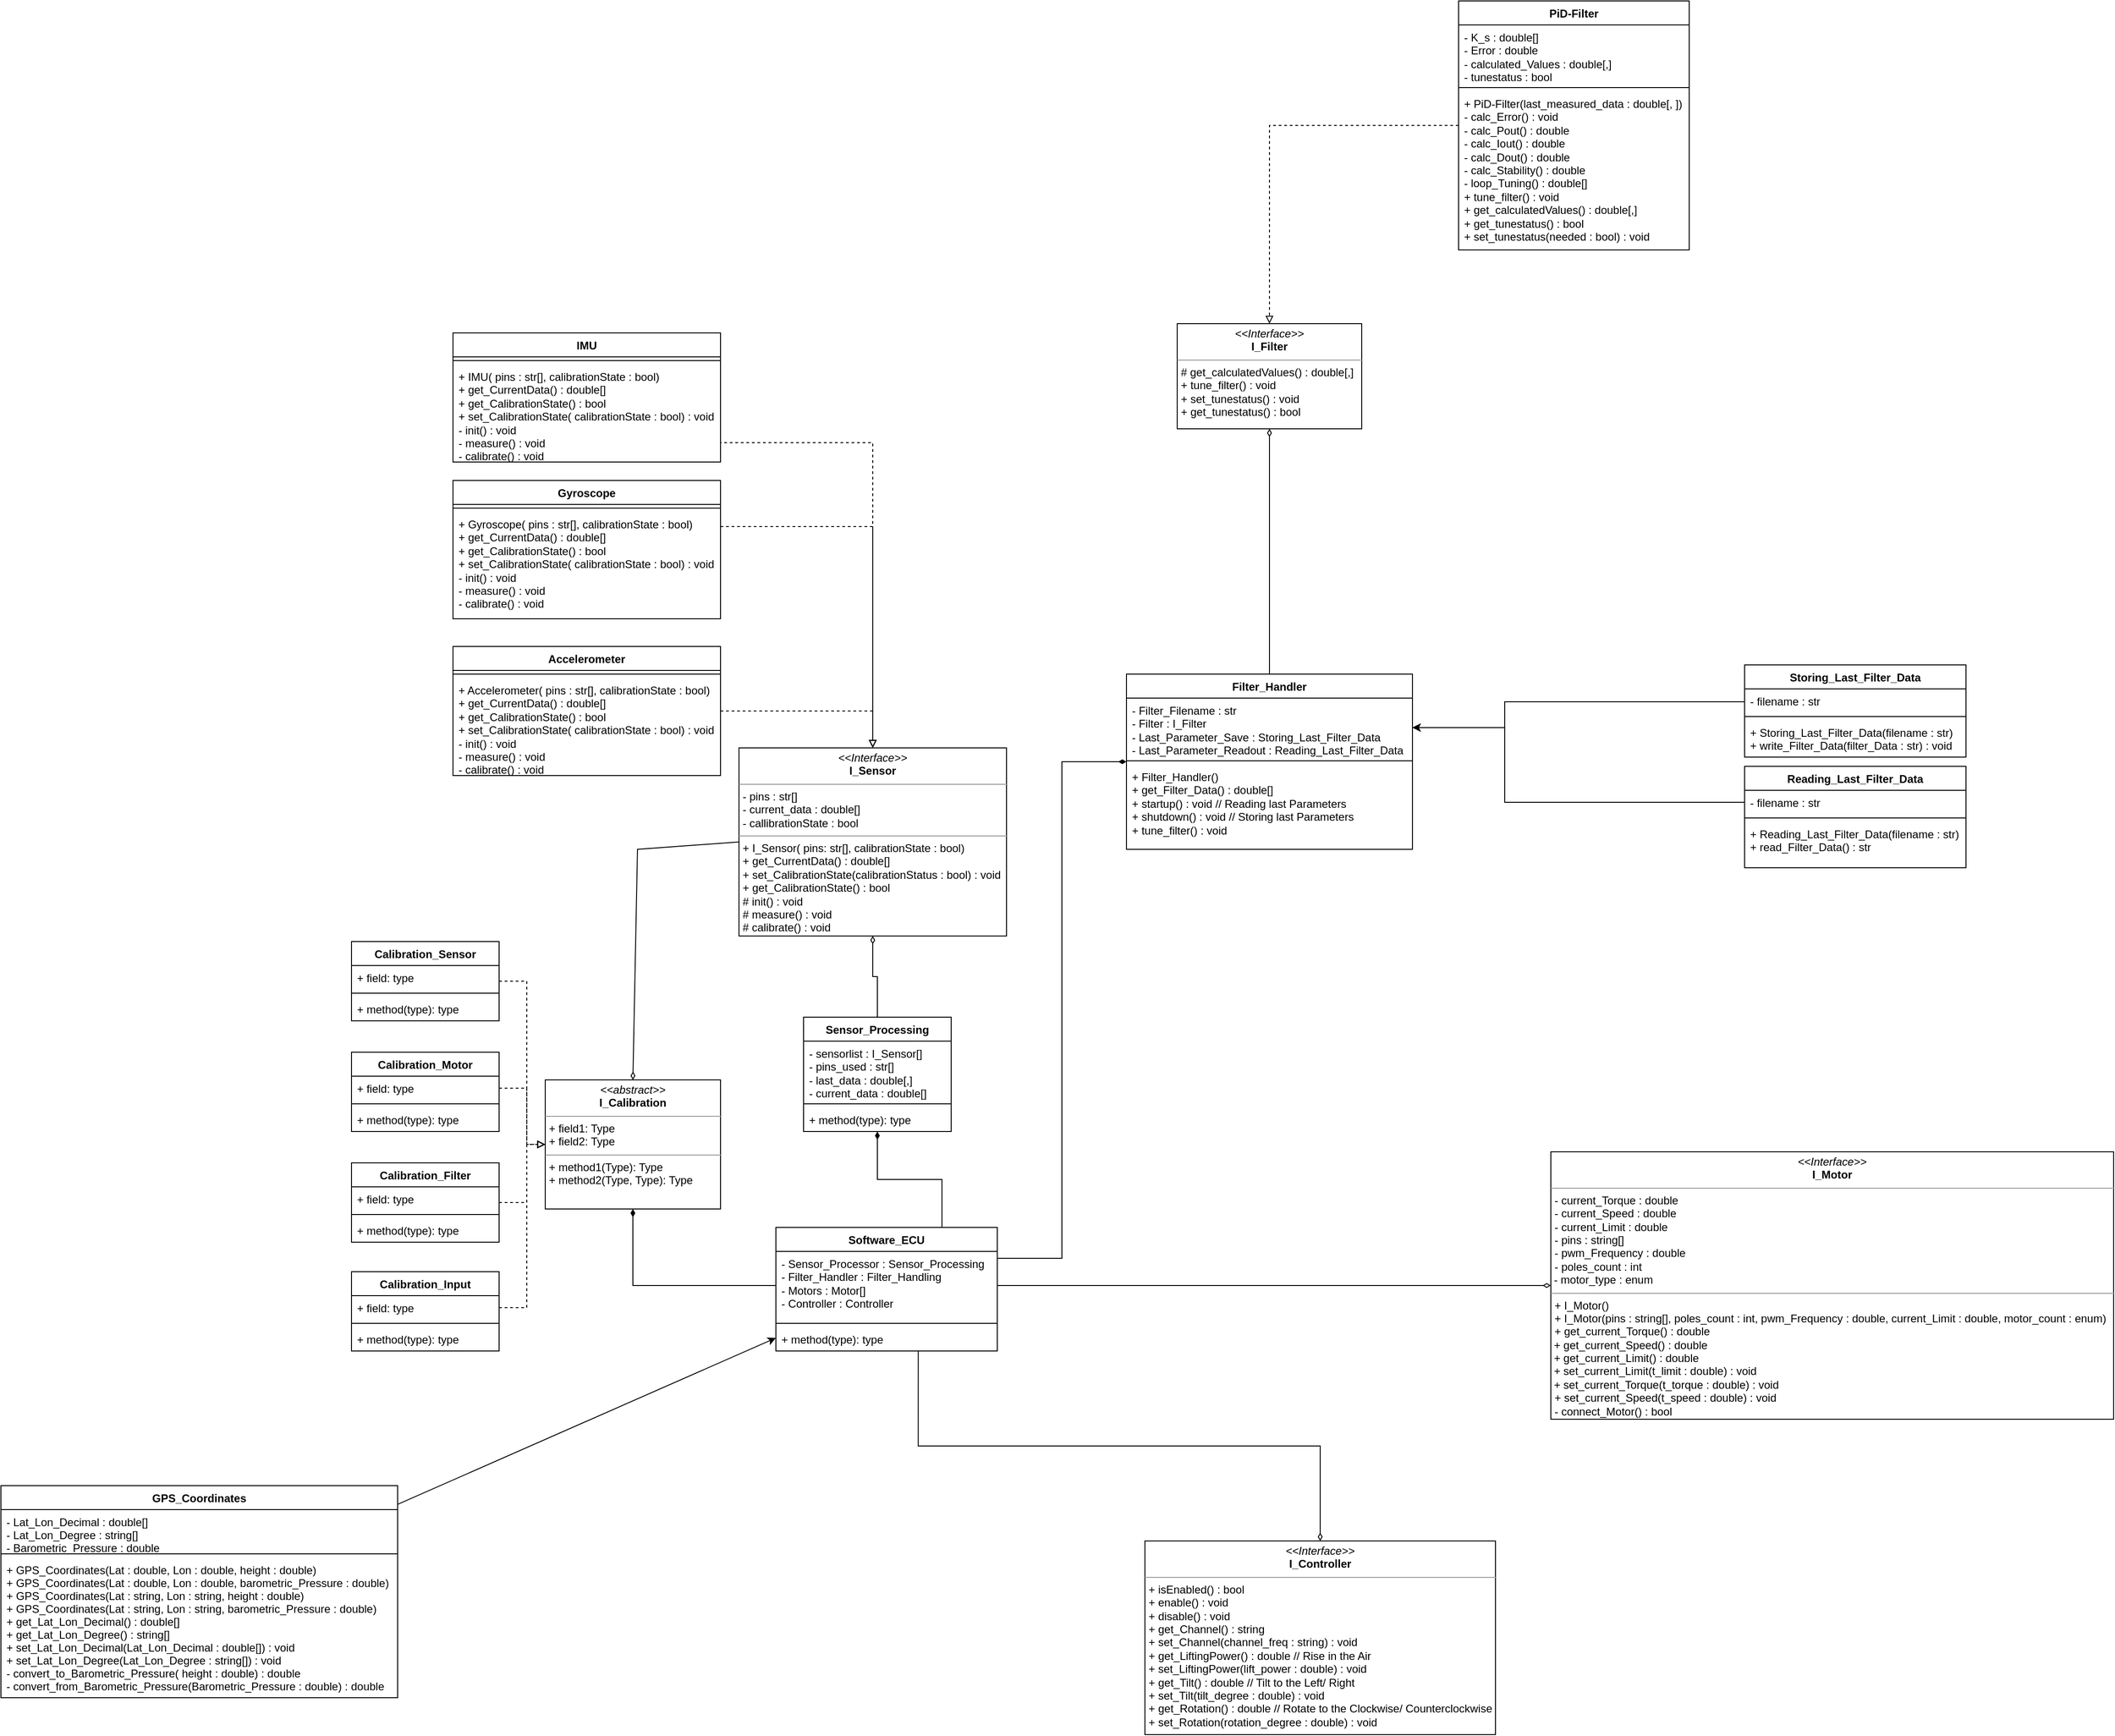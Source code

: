 <mxfile>
    <diagram name="Seite-1" id="ypyV-tqG9iYqlbsBcxX9">
        <mxGraphModel dx="2265" dy="2171" grid="1" gridSize="10" guides="1" tooltips="1" connect="1" arrows="1" fold="1" page="1" pageScale="1" pageWidth="827" pageHeight="1169" math="0" shadow="0">
            <root>
                <mxCell id="0"/>
                <mxCell id="1" parent="0"/>
                <mxCell id="d5j1PxIbvWyg9LzeXN8p-49" style="edgeStyle=orthogonalEdgeStyle;rounded=0;orthogonalLoop=1;jettySize=auto;html=1;startArrow=diamondThin;startFill=0;endArrow=none;endFill=0;" parent="1" source="d5j1PxIbvWyg9LzeXN8p-5" target="d5j1PxIbvWyg9LzeXN8p-45" edge="1">
                    <mxGeometry relative="1" as="geometry"/>
                </mxCell>
                <mxCell id="d5j1PxIbvWyg9LzeXN8p-5" value="&lt;p style=&quot;margin:0px;margin-top:4px;text-align:center;&quot;&gt;&lt;i&gt;&amp;lt;&amp;lt;Interface&amp;gt;&amp;gt;&lt;/i&gt;&lt;br&gt;&lt;b&gt;I_Sensor&lt;/b&gt;&lt;/p&gt;&lt;hr size=&quot;1&quot;&gt;&lt;p style=&quot;margin:0px;margin-left:4px;&quot;&gt;- pins : str[]&lt;br&gt;- current_data : double[]&lt;/p&gt;&lt;p style=&quot;margin:0px;margin-left:4px;&quot;&gt;- callibrationState : bool&lt;/p&gt;&lt;hr size=&quot;1&quot;&gt;&lt;p style=&quot;margin:0px;margin-left:4px;&quot;&gt;+ I_Sensor( pins: str[], calibrationState : bool)&lt;/p&gt;&lt;p style=&quot;margin:0px;margin-left:4px;&quot;&gt;+ get_CurrentData() : double[]&lt;/p&gt;&lt;p style=&quot;margin:0px;margin-left:4px;&quot;&gt;+ set_CalibrationState(calibrationStatus : bool) : void&lt;/p&gt;&lt;p style=&quot;margin:0px;margin-left:4px;&quot;&gt;+ get_CalibrationState() : bool&lt;/p&gt;&lt;p style=&quot;margin:0px;margin-left:4px;&quot;&gt;# init() : void&lt;/p&gt;&lt;p style=&quot;margin:0px;margin-left:4px;&quot;&gt;# measure() : void&lt;/p&gt;&lt;p style=&quot;margin:0px;margin-left:4px;&quot;&gt;# calibrate() : void&lt;/p&gt;" style="verticalAlign=top;align=left;overflow=fill;fontSize=12;fontFamily=Helvetica;html=1;whiteSpace=wrap;" parent="1" vertex="1">
                    <mxGeometry x="20" y="-210" width="290" height="204" as="geometry"/>
                </mxCell>
                <mxCell id="d5j1PxIbvWyg9LzeXN8p-52" style="edgeStyle=orthogonalEdgeStyle;rounded=0;orthogonalLoop=1;jettySize=auto;html=1;exitX=0.5;exitY=1;exitDx=0;exitDy=0;entryX=0.5;entryY=0;entryDx=0;entryDy=0;startArrow=diamondThin;startFill=0;endArrow=none;endFill=0;" parent="1" source="d5j1PxIbvWyg9LzeXN8p-10" target="d5j1PxIbvWyg9LzeXN8p-41" edge="1">
                    <mxGeometry relative="1" as="geometry"/>
                </mxCell>
                <mxCell id="d5j1PxIbvWyg9LzeXN8p-10" value="&lt;p style=&quot;margin:0px;margin-top:4px;text-align:center;&quot;&gt;&lt;i&gt;&amp;lt;&amp;lt;Interface&amp;gt;&amp;gt;&lt;/i&gt;&lt;br&gt;&lt;b&gt;I_Filter&lt;/b&gt;&lt;/p&gt;&lt;hr size=&quot;1&quot;&gt;&lt;p style=&quot;margin:0px;margin-left:4px;&quot;&gt;# get_calculatedValues() : double[,]&lt;/p&gt;&lt;p style=&quot;margin:0px;margin-left:4px;&quot;&gt;+ tune_filter() : void&lt;/p&gt;&lt;p style=&quot;margin:0px;margin-left:4px;&quot;&gt;+ set_tunestatus() : void&lt;/p&gt;&lt;p style=&quot;margin:0px;margin-left:4px;&quot;&gt;+ get_tunestatus() : bool&lt;/p&gt;" style="verticalAlign=top;align=left;overflow=fill;fontSize=12;fontFamily=Helvetica;html=1;whiteSpace=wrap;" parent="1" vertex="1">
                    <mxGeometry x="495" y="-670" width="200" height="114" as="geometry"/>
                </mxCell>
                <mxCell id="d5j1PxIbvWyg9LzeXN8p-19" style="edgeStyle=orthogonalEdgeStyle;rounded=0;orthogonalLoop=1;jettySize=auto;html=1;entryX=0.5;entryY=0;entryDx=0;entryDy=0;endArrow=block;endFill=0;dashed=1;" parent="1" source="d5j1PxIbvWyg9LzeXN8p-11" target="d5j1PxIbvWyg9LzeXN8p-10" edge="1">
                    <mxGeometry relative="1" as="geometry"/>
                </mxCell>
                <mxCell id="d5j1PxIbvWyg9LzeXN8p-11" value="PiD-Filter" style="swimlane;fontStyle=1;align=center;verticalAlign=top;childLayout=stackLayout;horizontal=1;startSize=26;horizontalStack=0;resizeParent=1;resizeParentMax=0;resizeLast=0;collapsible=1;marginBottom=0;whiteSpace=wrap;html=1;" parent="1" vertex="1">
                    <mxGeometry x="800" y="-1020" width="250" height="270" as="geometry"/>
                </mxCell>
                <mxCell id="d5j1PxIbvWyg9LzeXN8p-12" value="- K_s : double[]&lt;br&gt;- Error : double&lt;br&gt;- calculated_Values : double[,]&lt;br&gt;- tunestatus : bool" style="text;strokeColor=none;fillColor=none;align=left;verticalAlign=top;spacingLeft=4;spacingRight=4;overflow=hidden;rotatable=0;points=[[0,0.5],[1,0.5]];portConstraint=eastwest;whiteSpace=wrap;html=1;" parent="d5j1PxIbvWyg9LzeXN8p-11" vertex="1">
                    <mxGeometry y="26" width="250" height="64" as="geometry"/>
                </mxCell>
                <mxCell id="d5j1PxIbvWyg9LzeXN8p-13" value="" style="line;strokeWidth=1;fillColor=none;align=left;verticalAlign=middle;spacingTop=-1;spacingLeft=3;spacingRight=3;rotatable=0;labelPosition=right;points=[];portConstraint=eastwest;strokeColor=inherit;" parent="d5j1PxIbvWyg9LzeXN8p-11" vertex="1">
                    <mxGeometry y="90" width="250" height="8" as="geometry"/>
                </mxCell>
                <mxCell id="d5j1PxIbvWyg9LzeXN8p-14" value="+ PiD-Filter(last_measured_data : double[, ])&lt;br&gt;- calc_Error() : void&lt;br&gt;- calc_Pout() : double&lt;br&gt;- calc_Iout() : double&lt;br&gt;- calc_Dout() : double&lt;br&gt;- calc_Stability() : double&lt;br&gt;- loop_Tuning() : double[]&lt;br&gt;+ tune_filter() : void&lt;br style=&quot;border-color: var(--border-color);&quot;&gt;+ get_calculatedValues() : double[,]&lt;br&gt;+ get_tunestatus() : bool&lt;br&gt;+ set_tunestatus(needed : bool) : void" style="text;strokeColor=none;fillColor=none;align=left;verticalAlign=top;spacingLeft=4;spacingRight=4;overflow=hidden;rotatable=0;points=[[0,0.5],[1,0.5]];portConstraint=eastwest;whiteSpace=wrap;html=1;" parent="d5j1PxIbvWyg9LzeXN8p-11" vertex="1">
                    <mxGeometry y="98" width="250" height="172" as="geometry"/>
                </mxCell>
                <mxCell id="d5j1PxIbvWyg9LzeXN8p-21" value="Software_ECU" style="swimlane;fontStyle=1;align=center;verticalAlign=top;childLayout=stackLayout;horizontal=1;startSize=26;horizontalStack=0;resizeParent=1;resizeParentMax=0;resizeLast=0;collapsible=1;marginBottom=0;whiteSpace=wrap;html=1;" parent="1" vertex="1">
                    <mxGeometry x="60" y="310" width="240" height="134" as="geometry"/>
                </mxCell>
                <mxCell id="d5j1PxIbvWyg9LzeXN8p-22" value="- Sensor_Processor : Sensor_Processing&lt;br&gt;- Filter_Handler : Filter_Handling&lt;br&gt;- Motors : Motor[]&lt;br&gt;- Controller : Controller" style="text;strokeColor=none;fillColor=none;align=left;verticalAlign=top;spacingLeft=4;spacingRight=4;overflow=hidden;rotatable=0;points=[[0,0.5],[1,0.5]];portConstraint=eastwest;whiteSpace=wrap;html=1;" parent="d5j1PxIbvWyg9LzeXN8p-21" vertex="1">
                    <mxGeometry y="26" width="240" height="74" as="geometry"/>
                </mxCell>
                <mxCell id="d5j1PxIbvWyg9LzeXN8p-23" value="" style="line;strokeWidth=1;fillColor=none;align=left;verticalAlign=middle;spacingTop=-1;spacingLeft=3;spacingRight=3;rotatable=0;labelPosition=right;points=[];portConstraint=eastwest;strokeColor=inherit;" parent="d5j1PxIbvWyg9LzeXN8p-21" vertex="1">
                    <mxGeometry y="100" width="240" height="8" as="geometry"/>
                </mxCell>
                <mxCell id="d5j1PxIbvWyg9LzeXN8p-24" value="+ method(type): type" style="text;strokeColor=none;fillColor=none;align=left;verticalAlign=top;spacingLeft=4;spacingRight=4;overflow=hidden;rotatable=0;points=[[0,0.5],[1,0.5]];portConstraint=eastwest;whiteSpace=wrap;html=1;" parent="d5j1PxIbvWyg9LzeXN8p-21" vertex="1">
                    <mxGeometry y="108" width="240" height="26" as="geometry"/>
                </mxCell>
                <mxCell id="d5j1PxIbvWyg9LzeXN8p-29" style="edgeStyle=orthogonalEdgeStyle;rounded=0;orthogonalLoop=1;jettySize=auto;html=1;entryX=1;entryY=0.5;entryDx=0;entryDy=0;startArrow=diamondThin;startFill=0;endArrow=none;endFill=0;" parent="1" source="d5j1PxIbvWyg9LzeXN8p-25" target="d5j1PxIbvWyg9LzeXN8p-22" edge="1">
                    <mxGeometry relative="1" as="geometry"/>
                </mxCell>
                <mxCell id="d5j1PxIbvWyg9LzeXN8p-25" value="&lt;p style=&quot;margin:0px;margin-top:4px;text-align:center;&quot;&gt;&lt;i&gt;&amp;lt;&amp;lt;Interface&amp;gt;&amp;gt;&lt;/i&gt;&lt;br&gt;&lt;b&gt;I_Motor&lt;/b&gt;&lt;/p&gt;&lt;hr size=&quot;1&quot;&gt;&lt;p style=&quot;margin:0px;margin-left:4px;&quot;&gt;- current_Torque : double&lt;/p&gt;&lt;p style=&quot;margin:0px;margin-left:4px;&quot;&gt;- current_Speed : double&lt;/p&gt;&lt;p style=&quot;border-color: var(--border-color); margin: 0px 0px 0px 4px;&quot;&gt;- current_Limit : double&lt;/p&gt;&lt;p style=&quot;margin:0px;margin-left:4px;&quot;&gt;- pins : string[]&lt;br&gt;&lt;/p&gt;&lt;p style=&quot;margin:0px;margin-left:4px;&quot;&gt;- pwm_Frequency : double&lt;/p&gt;&lt;p style=&quot;margin:0px;margin-left:4px;&quot;&gt;&lt;span style=&quot;background-color: initial;&quot;&gt;- poles_count : int&lt;/span&gt;&lt;br&gt;&lt;/p&gt;&amp;nbsp;- motor_type : enum&lt;hr size=&quot;1&quot;&gt;&lt;p style=&quot;margin:0px;margin-left:4px;&quot;&gt;+ I_Motor()&lt;/p&gt;&lt;p style=&quot;margin:0px;margin-left:4px;&quot;&gt;+ I_Motor(pins : string[], poles_count : int, pwm_Frequency : double, current_Limit : double, motor_count : enum)&lt;/p&gt;&lt;p style=&quot;margin:0px;margin-left:4px;&quot;&gt;+ get_current_Torque() : double&lt;/p&gt;&lt;p style=&quot;margin:0px;margin-left:4px;&quot;&gt;&lt;/p&gt;&amp;nbsp;+ get_current_Speed() : double&lt;br&gt;&amp;nbsp;+ get_current_Limit() : double&lt;br style=&quot;border-color: var(--border-color);&quot;&gt;&amp;nbsp;+ set_current_Limit(t_limit : double) : void&lt;br&gt;&amp;nbsp;+ set_current_Torque(t_torque : double) : void&lt;br&gt;&lt;p style=&quot;margin:0px;margin-left:4px;&quot;&gt;+ set_current_Speed(t_speed : double) : void&lt;br&gt;&lt;/p&gt;&lt;p style=&quot;margin:0px;margin-left:4px;&quot;&gt;- connect_Motor() : bool&lt;/p&gt;&lt;p style=&quot;margin:0px;margin-left:4px;&quot;&gt;&lt;br&gt;&lt;/p&gt;" style="verticalAlign=top;align=left;overflow=fill;fontSize=12;fontFamily=Helvetica;html=1;whiteSpace=wrap;" parent="1" vertex="1">
                    <mxGeometry x="900" y="228" width="610" height="290" as="geometry"/>
                </mxCell>
                <mxCell id="d5j1PxIbvWyg9LzeXN8p-30" style="edgeStyle=orthogonalEdgeStyle;rounded=0;orthogonalLoop=1;jettySize=auto;html=1;entryX=0.643;entryY=0.984;entryDx=0;entryDy=0;startArrow=diamondThin;startFill=0;endArrow=none;endFill=0;entryPerimeter=0;" parent="1" source="d5j1PxIbvWyg9LzeXN8p-26" target="d5j1PxIbvWyg9LzeXN8p-24" edge="1">
                    <mxGeometry relative="1" as="geometry"/>
                </mxCell>
                <mxCell id="d5j1PxIbvWyg9LzeXN8p-26" value="&lt;p style=&quot;margin:0px;margin-top:4px;text-align:center;&quot;&gt;&lt;i&gt;&amp;lt;&amp;lt;Interface&amp;gt;&amp;gt;&lt;/i&gt;&lt;br&gt;&lt;b&gt;I_Controller&lt;/b&gt;&lt;/p&gt;&lt;hr size=&quot;1&quot;&gt;&lt;p style=&quot;margin:0px;margin-left:4px;&quot;&gt;+ isEnabled() : bool&lt;/p&gt;&lt;p style=&quot;margin:0px;margin-left:4px;&quot;&gt;+ enable() : void&lt;/p&gt;&lt;p style=&quot;margin:0px;margin-left:4px;&quot;&gt;+ disable() : void&lt;/p&gt;&lt;p style=&quot;margin:0px;margin-left:4px;&quot;&gt;+ get_Channel() : string&lt;/p&gt;&lt;p style=&quot;margin:0px;margin-left:4px;&quot;&gt;+ set_Channel(channel_freq : string) : void&lt;/p&gt;&lt;p style=&quot;margin:0px;margin-left:4px;&quot;&gt;+ get_LiftingPower() : double // Rise in the Air&lt;/p&gt;&lt;p style=&quot;scrollbar-color: light-dark(#e2e2e2, #4b4b4b)&lt;br/&gt;&#x9;&#x9;&#x9;&#x9;&#x9;light-dark(#fbfbfb, var(--dark-panel-color)); margin: 0px 0px 0px 4px;&quot;&gt;+ set_LiftingPower(lift_power : double) : void&lt;/p&gt;&lt;p style=&quot;scrollbar-color: light-dark(#e2e2e2, #4b4b4b)&lt;br/&gt;&#x9;&#x9;&#x9;&#x9;&#x9;light-dark(#fbfbfb, var(--dark-panel-color)); margin: 0px 0px 0px 4px;&quot;&gt;+ get_Tilt() : double // Tilt to the Left/ Right&lt;/p&gt;&lt;p style=&quot;scrollbar-color: light-dark(#e2e2e2, #4b4b4b)&lt;br/&gt;&#x9;&#x9;&#x9;&#x9;&#x9;light-dark(#fbfbfb, var(--dark-panel-color)); margin: 0px 0px 0px 4px;&quot;&gt;+ set_Tilt(tilt_degree : double) : void&lt;/p&gt;&lt;p style=&quot;scrollbar-color: light-dark(#e2e2e2, #4b4b4b)&lt;br/&gt;&#x9;&#x9;&#x9;&#x9;&#x9;light-dark(#fbfbfb, var(--dark-panel-color)); margin: 0px 0px 0px 4px;&quot;&gt;+ get_Rotation() : double // Rotate to the Clockwise/ Counterclockwise&lt;/p&gt;&lt;p style=&quot;scrollbar-color: light-dark(#e2e2e2, #4b4b4b)&lt;br/&gt;&#x9;&#x9;&#x9;&#x9;&#x9;light-dark(#fbfbfb, var(--dark-panel-color)); margin: 0px 0px 0px 4px;&quot;&gt;+ set_Rotation(rotation_degree : double) : void&lt;/p&gt;&lt;p style=&quot;scrollbar-color: light-dark(#e2e2e2, #4b4b4b)&lt;br/&gt;&#x9;&#x9;&#x9;&#x9;&#x9;light-dark(#fbfbfb, var(--dark-panel-color)); margin: 0px 0px 0px 4px;&quot;&gt;&lt;br style=&quot;color: rgb(63, 63, 63); scrollbar-color: light-dark(#e2e2e2, #4b4b4b)&lt;br/&gt;&#x9;&#x9;&#x9;&#x9;&#x9;light-dark(#fbfbfb, var(--dark-panel-color));&quot;&gt;&lt;/p&gt;" style="verticalAlign=top;align=left;overflow=fill;fontSize=12;fontFamily=Helvetica;html=1;whiteSpace=wrap;" parent="1" vertex="1">
                    <mxGeometry x="460" y="650" width="380" height="210" as="geometry"/>
                </mxCell>
                <mxCell id="d5j1PxIbvWyg9LzeXN8p-54" style="edgeStyle=orthogonalEdgeStyle;rounded=0;orthogonalLoop=1;jettySize=auto;html=1;entryX=1;entryY=0.5;entryDx=0;entryDy=0;exitX=0;exitY=0.5;exitDx=0;exitDy=0;" parent="1" source="d5j1PxIbvWyg9LzeXN8p-32" target="d5j1PxIbvWyg9LzeXN8p-42" edge="1">
                    <mxGeometry relative="1" as="geometry">
                        <Array as="points">
                            <mxPoint x="850" y="-151"/>
                            <mxPoint x="850" y="-232"/>
                        </Array>
                    </mxGeometry>
                </mxCell>
                <mxCell id="d5j1PxIbvWyg9LzeXN8p-31" value="Reading_Last_Filter_Data" style="swimlane;fontStyle=1;align=center;verticalAlign=top;childLayout=stackLayout;horizontal=1;startSize=26;horizontalStack=0;resizeParent=1;resizeParentMax=0;resizeLast=0;collapsible=1;marginBottom=0;whiteSpace=wrap;html=1;" parent="1" vertex="1">
                    <mxGeometry x="1110" y="-190" width="240" height="110" as="geometry"/>
                </mxCell>
                <mxCell id="d5j1PxIbvWyg9LzeXN8p-32" value="- filename : str" style="text;strokeColor=none;fillColor=none;align=left;verticalAlign=top;spacingLeft=4;spacingRight=4;overflow=hidden;rotatable=0;points=[[0,0.5],[1,0.5]];portConstraint=eastwest;whiteSpace=wrap;html=1;" parent="d5j1PxIbvWyg9LzeXN8p-31" vertex="1">
                    <mxGeometry y="26" width="240" height="26" as="geometry"/>
                </mxCell>
                <mxCell id="d5j1PxIbvWyg9LzeXN8p-33" value="" style="line;strokeWidth=1;fillColor=none;align=left;verticalAlign=middle;spacingTop=-1;spacingLeft=3;spacingRight=3;rotatable=0;labelPosition=right;points=[];portConstraint=eastwest;strokeColor=inherit;" parent="d5j1PxIbvWyg9LzeXN8p-31" vertex="1">
                    <mxGeometry y="52" width="240" height="8" as="geometry"/>
                </mxCell>
                <mxCell id="d5j1PxIbvWyg9LzeXN8p-34" value="+ Reading_Last_Filter_Data(filename : str)&lt;br&gt;+ read_Filter_Data() : str" style="text;strokeColor=none;fillColor=none;align=left;verticalAlign=top;spacingLeft=4;spacingRight=4;overflow=hidden;rotatable=0;points=[[0,0.5],[1,0.5]];portConstraint=eastwest;whiteSpace=wrap;html=1;" parent="d5j1PxIbvWyg9LzeXN8p-31" vertex="1">
                    <mxGeometry y="60" width="240" height="50" as="geometry"/>
                </mxCell>
                <mxCell id="d5j1PxIbvWyg9LzeXN8p-53" style="edgeStyle=orthogonalEdgeStyle;rounded=0;orthogonalLoop=1;jettySize=auto;html=1;entryX=1;entryY=0.5;entryDx=0;entryDy=0;exitX=0;exitY=0.5;exitDx=0;exitDy=0;" parent="1" source="d5j1PxIbvWyg9LzeXN8p-37" target="d5j1PxIbvWyg9LzeXN8p-42" edge="1">
                    <mxGeometry relative="1" as="geometry">
                        <Array as="points">
                            <mxPoint x="850" y="-260"/>
                            <mxPoint x="850" y="-232"/>
                        </Array>
                    </mxGeometry>
                </mxCell>
                <mxCell id="d5j1PxIbvWyg9LzeXN8p-36" value="Storing_Last_Filter_Data" style="swimlane;fontStyle=1;align=center;verticalAlign=top;childLayout=stackLayout;horizontal=1;startSize=26;horizontalStack=0;resizeParent=1;resizeParentMax=0;resizeLast=0;collapsible=1;marginBottom=0;whiteSpace=wrap;html=1;" parent="1" vertex="1">
                    <mxGeometry x="1110" y="-300" width="240" height="100" as="geometry"/>
                </mxCell>
                <mxCell id="d5j1PxIbvWyg9LzeXN8p-37" value="- filename : str" style="text;strokeColor=none;fillColor=none;align=left;verticalAlign=top;spacingLeft=4;spacingRight=4;overflow=hidden;rotatable=0;points=[[0,0.5],[1,0.5]];portConstraint=eastwest;whiteSpace=wrap;html=1;" parent="d5j1PxIbvWyg9LzeXN8p-36" vertex="1">
                    <mxGeometry y="26" width="240" height="26" as="geometry"/>
                </mxCell>
                <mxCell id="d5j1PxIbvWyg9LzeXN8p-38" value="" style="line;strokeWidth=1;fillColor=none;align=left;verticalAlign=middle;spacingTop=-1;spacingLeft=3;spacingRight=3;rotatable=0;labelPosition=right;points=[];portConstraint=eastwest;strokeColor=inherit;" parent="d5j1PxIbvWyg9LzeXN8p-36" vertex="1">
                    <mxGeometry y="52" width="240" height="8" as="geometry"/>
                </mxCell>
                <mxCell id="d5j1PxIbvWyg9LzeXN8p-39" value="+ Storing_Last_Filter_Data(filename : str)&lt;br&gt;+ write_Filter_Data(filter_Data : str) : void" style="text;strokeColor=none;fillColor=none;align=left;verticalAlign=top;spacingLeft=4;spacingRight=4;overflow=hidden;rotatable=0;points=[[0,0.5],[1,0.5]];portConstraint=eastwest;whiteSpace=wrap;html=1;" parent="d5j1PxIbvWyg9LzeXN8p-36" vertex="1">
                    <mxGeometry y="60" width="240" height="40" as="geometry"/>
                </mxCell>
                <mxCell id="d5j1PxIbvWyg9LzeXN8p-50" style="edgeStyle=orthogonalEdgeStyle;rounded=0;orthogonalLoop=1;jettySize=auto;html=1;entryX=1;entryY=0.25;entryDx=0;entryDy=0;startArrow=diamondThin;startFill=1;endArrow=none;endFill=0;" parent="1" source="d5j1PxIbvWyg9LzeXN8p-41" target="d5j1PxIbvWyg9LzeXN8p-21" edge="1">
                    <mxGeometry relative="1" as="geometry"/>
                </mxCell>
                <mxCell id="d5j1PxIbvWyg9LzeXN8p-41" value="Filter_Handler" style="swimlane;fontStyle=1;align=center;verticalAlign=top;childLayout=stackLayout;horizontal=1;startSize=26;horizontalStack=0;resizeParent=1;resizeParentMax=0;resizeLast=0;collapsible=1;marginBottom=0;whiteSpace=wrap;html=1;" parent="1" vertex="1">
                    <mxGeometry x="440" y="-290" width="310" height="190" as="geometry"/>
                </mxCell>
                <mxCell id="d5j1PxIbvWyg9LzeXN8p-42" value="- Filter_Filename : str&lt;br&gt;- Filter : I_Filter&lt;br&gt;- Last_Parameter_Save : Storing_Last_Filter_Data&amp;nbsp;&lt;br&gt;- Last_Parameter_Readout : Reading_Last_Filter_Data" style="text;strokeColor=none;fillColor=none;align=left;verticalAlign=top;spacingLeft=4;spacingRight=4;overflow=hidden;rotatable=0;points=[[0,0.5],[1,0.5]];portConstraint=eastwest;whiteSpace=wrap;html=1;" parent="d5j1PxIbvWyg9LzeXN8p-41" vertex="1">
                    <mxGeometry y="26" width="310" height="64" as="geometry"/>
                </mxCell>
                <mxCell id="d5j1PxIbvWyg9LzeXN8p-43" value="" style="line;strokeWidth=1;fillColor=none;align=left;verticalAlign=middle;spacingTop=-1;spacingLeft=3;spacingRight=3;rotatable=0;labelPosition=right;points=[];portConstraint=eastwest;strokeColor=inherit;" parent="d5j1PxIbvWyg9LzeXN8p-41" vertex="1">
                    <mxGeometry y="90" width="310" height="8" as="geometry"/>
                </mxCell>
                <mxCell id="d5j1PxIbvWyg9LzeXN8p-44" value="+ Filter_Handler()&lt;br&gt;+ get_Filter_Data() : double[]&lt;br&gt;+ startup() : void // Reading last Parameters&lt;br&gt;+ shutdown() : void // Storing last Parameters&lt;br&gt;+ tune_filter() : void" style="text;strokeColor=none;fillColor=none;align=left;verticalAlign=top;spacingLeft=4;spacingRight=4;overflow=hidden;rotatable=0;points=[[0,0.5],[1,0.5]];portConstraint=eastwest;whiteSpace=wrap;html=1;" parent="d5j1PxIbvWyg9LzeXN8p-41" vertex="1">
                    <mxGeometry y="98" width="310" height="92" as="geometry"/>
                </mxCell>
                <mxCell id="d5j1PxIbvWyg9LzeXN8p-51" style="edgeStyle=orthogonalEdgeStyle;rounded=0;orthogonalLoop=1;jettySize=auto;html=1;entryX=0.75;entryY=0;entryDx=0;entryDy=0;startArrow=diamondThin;startFill=1;endArrow=none;endFill=0;" parent="1" source="d5j1PxIbvWyg9LzeXN8p-45" target="d5j1PxIbvWyg9LzeXN8p-21" edge="1">
                    <mxGeometry relative="1" as="geometry"/>
                </mxCell>
                <mxCell id="d5j1PxIbvWyg9LzeXN8p-45" value="Sensor_Processing" style="swimlane;fontStyle=1;align=center;verticalAlign=top;childLayout=stackLayout;horizontal=1;startSize=26;horizontalStack=0;resizeParent=1;resizeParentMax=0;resizeLast=0;collapsible=1;marginBottom=0;whiteSpace=wrap;html=1;" parent="1" vertex="1">
                    <mxGeometry x="90" y="82" width="160" height="124" as="geometry"/>
                </mxCell>
                <mxCell id="d5j1PxIbvWyg9LzeXN8p-46" value="- sensorlist : I_Sensor[]&lt;br&gt;- pins_used : str[]&lt;br&gt;- last_data : double[,]&lt;br&gt;- current_data : double[]" style="text;strokeColor=none;fillColor=none;align=left;verticalAlign=top;spacingLeft=4;spacingRight=4;overflow=hidden;rotatable=0;points=[[0,0.5],[1,0.5]];portConstraint=eastwest;whiteSpace=wrap;html=1;" parent="d5j1PxIbvWyg9LzeXN8p-45" vertex="1">
                    <mxGeometry y="26" width="160" height="64" as="geometry"/>
                </mxCell>
                <mxCell id="d5j1PxIbvWyg9LzeXN8p-47" value="" style="line;strokeWidth=1;fillColor=none;align=left;verticalAlign=middle;spacingTop=-1;spacingLeft=3;spacingRight=3;rotatable=0;labelPosition=right;points=[];portConstraint=eastwest;strokeColor=inherit;" parent="d5j1PxIbvWyg9LzeXN8p-45" vertex="1">
                    <mxGeometry y="90" width="160" height="8" as="geometry"/>
                </mxCell>
                <mxCell id="d5j1PxIbvWyg9LzeXN8p-48" value="+ method(type): type" style="text;strokeColor=none;fillColor=none;align=left;verticalAlign=top;spacingLeft=4;spacingRight=4;overflow=hidden;rotatable=0;points=[[0,0.5],[1,0.5]];portConstraint=eastwest;whiteSpace=wrap;html=1;" parent="d5j1PxIbvWyg9LzeXN8p-45" vertex="1">
                    <mxGeometry y="98" width="160" height="26" as="geometry"/>
                </mxCell>
                <mxCell id="d5j1PxIbvWyg9LzeXN8p-67" style="edgeStyle=orthogonalEdgeStyle;rounded=0;orthogonalLoop=1;jettySize=auto;html=1;entryX=0.5;entryY=0;entryDx=0;entryDy=0;dashed=1;endArrow=block;endFill=0;" parent="1" source="d5j1PxIbvWyg9LzeXN8p-55" target="d5j1PxIbvWyg9LzeXN8p-5" edge="1">
                    <mxGeometry relative="1" as="geometry">
                        <Array as="points">
                            <mxPoint x="165" y="-250"/>
                        </Array>
                    </mxGeometry>
                </mxCell>
                <mxCell id="d5j1PxIbvWyg9LzeXN8p-55" value="Accelerometer" style="swimlane;fontStyle=1;align=center;verticalAlign=top;childLayout=stackLayout;horizontal=1;startSize=26;horizontalStack=0;resizeParent=1;resizeParentMax=0;resizeLast=0;collapsible=1;marginBottom=0;whiteSpace=wrap;html=1;" parent="1" vertex="1">
                    <mxGeometry x="-290" y="-320" width="290" height="140" as="geometry"/>
                </mxCell>
                <mxCell id="d5j1PxIbvWyg9LzeXN8p-57" value="" style="line;strokeWidth=1;fillColor=none;align=left;verticalAlign=middle;spacingTop=-1;spacingLeft=3;spacingRight=3;rotatable=0;labelPosition=right;points=[];portConstraint=eastwest;strokeColor=inherit;" parent="d5j1PxIbvWyg9LzeXN8p-55" vertex="1">
                    <mxGeometry y="26" width="290" height="8" as="geometry"/>
                </mxCell>
                <mxCell id="d5j1PxIbvWyg9LzeXN8p-58" value="+ Accelerometer( pins : str[], calibrationState : bool)&lt;br&gt;+ get_CurrentData() : double[]&lt;br&gt;+ get_CalibrationState() : bool&lt;br&gt;+ set_CalibrationState( calibrationState : bool) : void&lt;br&gt;- init() : void&lt;br&gt;- measure() : void&lt;div&gt;- calibrate() : void&lt;/div&gt;" style="text;strokeColor=none;fillColor=none;align=left;verticalAlign=top;spacingLeft=4;spacingRight=4;overflow=hidden;rotatable=0;points=[[0,0.5],[1,0.5]];portConstraint=eastwest;whiteSpace=wrap;html=1;" parent="d5j1PxIbvWyg9LzeXN8p-55" vertex="1">
                    <mxGeometry y="34" width="290" height="106" as="geometry"/>
                </mxCell>
                <mxCell id="d5j1PxIbvWyg9LzeXN8p-68" style="edgeStyle=orthogonalEdgeStyle;rounded=0;orthogonalLoop=1;jettySize=auto;html=1;entryX=0.5;entryY=0;entryDx=0;entryDy=0;endArrow=block;endFill=0;dashed=1;" parent="1" source="d5j1PxIbvWyg9LzeXN8p-96" target="d5j1PxIbvWyg9LzeXN8p-5" edge="1">
                    <mxGeometry relative="1" as="geometry">
                        <mxPoint x="110" y="-357" as="sourcePoint"/>
                        <Array as="points">
                            <mxPoint x="165" y="-450"/>
                        </Array>
                    </mxGeometry>
                </mxCell>
                <mxCell id="d5j1PxIbvWyg9LzeXN8p-69" style="edgeStyle=orthogonalEdgeStyle;rounded=0;orthogonalLoop=1;jettySize=auto;html=1;entryX=0.5;entryY=0;entryDx=0;entryDy=0;dashed=1;endArrow=block;endFill=0;exitX=1;exitY=0.5;exitDx=0;exitDy=0;" parent="1" source="d5j1PxIbvWyg9LzeXN8p-103" target="d5j1PxIbvWyg9LzeXN8p-5" edge="1">
                    <mxGeometry relative="1" as="geometry">
                        <mxPoint x="110" y="-457.0" as="sourcePoint"/>
                        <Array as="points">
                            <mxPoint x="165" y="-541"/>
                        </Array>
                    </mxGeometry>
                </mxCell>
                <mxCell id="d5j1PxIbvWyg9LzeXN8p-91" style="edgeStyle=orthogonalEdgeStyle;rounded=0;orthogonalLoop=1;jettySize=auto;html=1;entryX=0;entryY=0.5;entryDx=0;entryDy=0;startArrow=diamondThin;startFill=1;endArrow=none;endFill=0;" parent="1" source="d5j1PxIbvWyg9LzeXN8p-74" target="d5j1PxIbvWyg9LzeXN8p-22" edge="1">
                    <mxGeometry relative="1" as="geometry"/>
                </mxCell>
                <mxCell id="7" style="edgeStyle=none;html=1;exitX=0.5;exitY=0;exitDx=0;exitDy=0;entryX=0;entryY=0.5;entryDx=0;entryDy=0;rounded=0;curved=0;endArrow=none;endFill=0;startArrow=diamondThin;startFill=0;" edge="1" parent="1" source="d5j1PxIbvWyg9LzeXN8p-74" target="d5j1PxIbvWyg9LzeXN8p-5">
                    <mxGeometry relative="1" as="geometry">
                        <Array as="points">
                            <mxPoint x="-90" y="-100"/>
                        </Array>
                    </mxGeometry>
                </mxCell>
                <mxCell id="d5j1PxIbvWyg9LzeXN8p-74" value="&lt;p style=&quot;margin:0px;margin-top:4px;text-align:center;&quot;&gt;&lt;i&gt;&amp;lt;&amp;lt;abstract&amp;gt;&amp;gt;&lt;/i&gt;&lt;br&gt;&lt;b&gt;I_Calibration&lt;/b&gt;&lt;/p&gt;&lt;hr size=&quot;1&quot;&gt;&lt;p style=&quot;margin:0px;margin-left:4px;&quot;&gt;+ field1: Type&lt;br&gt;+ field2: Type&lt;/p&gt;&lt;hr size=&quot;1&quot;&gt;&lt;p style=&quot;margin:0px;margin-left:4px;&quot;&gt;+ method1(Type): Type&lt;br&gt;+ method2(Type, Type): Type&lt;/p&gt;" style="verticalAlign=top;align=left;overflow=fill;fontSize=12;fontFamily=Helvetica;html=1;whiteSpace=wrap;" parent="1" vertex="1">
                    <mxGeometry x="-190" y="150" width="190" height="140" as="geometry"/>
                </mxCell>
                <mxCell id="d5j1PxIbvWyg9LzeXN8p-92" style="edgeStyle=orthogonalEdgeStyle;rounded=0;orthogonalLoop=1;jettySize=auto;html=1;entryX=0;entryY=0.5;entryDx=0;entryDy=0;dashed=1;endArrow=block;endFill=0;" parent="1" source="d5j1PxIbvWyg9LzeXN8p-75" target="d5j1PxIbvWyg9LzeXN8p-74" edge="1">
                    <mxGeometry relative="1" as="geometry">
                        <Array as="points">
                            <mxPoint x="-210" y="43"/>
                            <mxPoint x="-210" y="220"/>
                        </Array>
                    </mxGeometry>
                </mxCell>
                <mxCell id="d5j1PxIbvWyg9LzeXN8p-75" value="Calibration_Sensor" style="swimlane;fontStyle=1;align=center;verticalAlign=top;childLayout=stackLayout;horizontal=1;startSize=26;horizontalStack=0;resizeParent=1;resizeParentMax=0;resizeLast=0;collapsible=1;marginBottom=0;whiteSpace=wrap;html=1;" parent="1" vertex="1">
                    <mxGeometry x="-400" width="160" height="86" as="geometry"/>
                </mxCell>
                <mxCell id="d5j1PxIbvWyg9LzeXN8p-76" value="+ field: type" style="text;strokeColor=none;fillColor=none;align=left;verticalAlign=top;spacingLeft=4;spacingRight=4;overflow=hidden;rotatable=0;points=[[0,0.5],[1,0.5]];portConstraint=eastwest;whiteSpace=wrap;html=1;" parent="d5j1PxIbvWyg9LzeXN8p-75" vertex="1">
                    <mxGeometry y="26" width="160" height="26" as="geometry"/>
                </mxCell>
                <mxCell id="d5j1PxIbvWyg9LzeXN8p-77" value="" style="line;strokeWidth=1;fillColor=none;align=left;verticalAlign=middle;spacingTop=-1;spacingLeft=3;spacingRight=3;rotatable=0;labelPosition=right;points=[];portConstraint=eastwest;strokeColor=inherit;" parent="d5j1PxIbvWyg9LzeXN8p-75" vertex="1">
                    <mxGeometry y="52" width="160" height="8" as="geometry"/>
                </mxCell>
                <mxCell id="d5j1PxIbvWyg9LzeXN8p-78" value="+ method(type): type" style="text;strokeColor=none;fillColor=none;align=left;verticalAlign=top;spacingLeft=4;spacingRight=4;overflow=hidden;rotatable=0;points=[[0,0.5],[1,0.5]];portConstraint=eastwest;whiteSpace=wrap;html=1;" parent="d5j1PxIbvWyg9LzeXN8p-75" vertex="1">
                    <mxGeometry y="60" width="160" height="26" as="geometry"/>
                </mxCell>
                <mxCell id="d5j1PxIbvWyg9LzeXN8p-79" value="Calibration_Motor" style="swimlane;fontStyle=1;align=center;verticalAlign=top;childLayout=stackLayout;horizontal=1;startSize=26;horizontalStack=0;resizeParent=1;resizeParentMax=0;resizeLast=0;collapsible=1;marginBottom=0;whiteSpace=wrap;html=1;" parent="1" vertex="1">
                    <mxGeometry x="-400" y="120" width="160" height="86" as="geometry"/>
                </mxCell>
                <mxCell id="d5j1PxIbvWyg9LzeXN8p-80" value="+ field: type" style="text;strokeColor=none;fillColor=none;align=left;verticalAlign=top;spacingLeft=4;spacingRight=4;overflow=hidden;rotatable=0;points=[[0,0.5],[1,0.5]];portConstraint=eastwest;whiteSpace=wrap;html=1;" parent="d5j1PxIbvWyg9LzeXN8p-79" vertex="1">
                    <mxGeometry y="26" width="160" height="26" as="geometry"/>
                </mxCell>
                <mxCell id="d5j1PxIbvWyg9LzeXN8p-81" value="" style="line;strokeWidth=1;fillColor=none;align=left;verticalAlign=middle;spacingTop=-1;spacingLeft=3;spacingRight=3;rotatable=0;labelPosition=right;points=[];portConstraint=eastwest;strokeColor=inherit;" parent="d5j1PxIbvWyg9LzeXN8p-79" vertex="1">
                    <mxGeometry y="52" width="160" height="8" as="geometry"/>
                </mxCell>
                <mxCell id="d5j1PxIbvWyg9LzeXN8p-82" value="+ method(type): type" style="text;strokeColor=none;fillColor=none;align=left;verticalAlign=top;spacingLeft=4;spacingRight=4;overflow=hidden;rotatable=0;points=[[0,0.5],[1,0.5]];portConstraint=eastwest;whiteSpace=wrap;html=1;" parent="d5j1PxIbvWyg9LzeXN8p-79" vertex="1">
                    <mxGeometry y="60" width="160" height="26" as="geometry"/>
                </mxCell>
                <mxCell id="d5j1PxIbvWyg9LzeXN8p-94" style="edgeStyle=orthogonalEdgeStyle;rounded=0;orthogonalLoop=1;jettySize=auto;html=1;endArrow=block;endFill=0;dashed=1;" parent="1" source="d5j1PxIbvWyg9LzeXN8p-83" target="d5j1PxIbvWyg9LzeXN8p-74" edge="1">
                    <mxGeometry relative="1" as="geometry">
                        <Array as="points">
                            <mxPoint x="-210" y="283"/>
                            <mxPoint x="-210" y="220"/>
                        </Array>
                    </mxGeometry>
                </mxCell>
                <mxCell id="d5j1PxIbvWyg9LzeXN8p-83" value="Calibration_Filter" style="swimlane;fontStyle=1;align=center;verticalAlign=top;childLayout=stackLayout;horizontal=1;startSize=26;horizontalStack=0;resizeParent=1;resizeParentMax=0;resizeLast=0;collapsible=1;marginBottom=0;whiteSpace=wrap;html=1;" parent="1" vertex="1">
                    <mxGeometry x="-400" y="240" width="160" height="86" as="geometry"/>
                </mxCell>
                <mxCell id="d5j1PxIbvWyg9LzeXN8p-84" value="+ field: type" style="text;strokeColor=none;fillColor=none;align=left;verticalAlign=top;spacingLeft=4;spacingRight=4;overflow=hidden;rotatable=0;points=[[0,0.5],[1,0.5]];portConstraint=eastwest;whiteSpace=wrap;html=1;" parent="d5j1PxIbvWyg9LzeXN8p-83" vertex="1">
                    <mxGeometry y="26" width="160" height="26" as="geometry"/>
                </mxCell>
                <mxCell id="d5j1PxIbvWyg9LzeXN8p-85" value="" style="line;strokeWidth=1;fillColor=none;align=left;verticalAlign=middle;spacingTop=-1;spacingLeft=3;spacingRight=3;rotatable=0;labelPosition=right;points=[];portConstraint=eastwest;strokeColor=inherit;" parent="d5j1PxIbvWyg9LzeXN8p-83" vertex="1">
                    <mxGeometry y="52" width="160" height="8" as="geometry"/>
                </mxCell>
                <mxCell id="d5j1PxIbvWyg9LzeXN8p-86" value="+ method(type): type" style="text;strokeColor=none;fillColor=none;align=left;verticalAlign=top;spacingLeft=4;spacingRight=4;overflow=hidden;rotatable=0;points=[[0,0.5],[1,0.5]];portConstraint=eastwest;whiteSpace=wrap;html=1;" parent="d5j1PxIbvWyg9LzeXN8p-83" vertex="1">
                    <mxGeometry y="60" width="160" height="26" as="geometry"/>
                </mxCell>
                <mxCell id="d5j1PxIbvWyg9LzeXN8p-87" value="Calibration_Input" style="swimlane;fontStyle=1;align=center;verticalAlign=top;childLayout=stackLayout;horizontal=1;startSize=26;horizontalStack=0;resizeParent=1;resizeParentMax=0;resizeLast=0;collapsible=1;marginBottom=0;whiteSpace=wrap;html=1;" parent="1" vertex="1">
                    <mxGeometry x="-400" y="358" width="160" height="86" as="geometry"/>
                </mxCell>
                <mxCell id="d5j1PxIbvWyg9LzeXN8p-88" value="+ field: type" style="text;strokeColor=none;fillColor=none;align=left;verticalAlign=top;spacingLeft=4;spacingRight=4;overflow=hidden;rotatable=0;points=[[0,0.5],[1,0.5]];portConstraint=eastwest;whiteSpace=wrap;html=1;" parent="d5j1PxIbvWyg9LzeXN8p-87" vertex="1">
                    <mxGeometry y="26" width="160" height="26" as="geometry"/>
                </mxCell>
                <mxCell id="d5j1PxIbvWyg9LzeXN8p-89" value="" style="line;strokeWidth=1;fillColor=none;align=left;verticalAlign=middle;spacingTop=-1;spacingLeft=3;spacingRight=3;rotatable=0;labelPosition=right;points=[];portConstraint=eastwest;strokeColor=inherit;" parent="d5j1PxIbvWyg9LzeXN8p-87" vertex="1">
                    <mxGeometry y="52" width="160" height="8" as="geometry"/>
                </mxCell>
                <mxCell id="d5j1PxIbvWyg9LzeXN8p-90" value="+ method(type): type" style="text;strokeColor=none;fillColor=none;align=left;verticalAlign=top;spacingLeft=4;spacingRight=4;overflow=hidden;rotatable=0;points=[[0,0.5],[1,0.5]];portConstraint=eastwest;whiteSpace=wrap;html=1;" parent="d5j1PxIbvWyg9LzeXN8p-87" vertex="1">
                    <mxGeometry y="60" width="160" height="26" as="geometry"/>
                </mxCell>
                <mxCell id="d5j1PxIbvWyg9LzeXN8p-93" style="edgeStyle=orthogonalEdgeStyle;rounded=0;orthogonalLoop=1;jettySize=auto;html=1;entryX=0;entryY=0.5;entryDx=0;entryDy=0;dashed=1;endArrow=block;endFill=0;" parent="1" source="d5j1PxIbvWyg9LzeXN8p-80" target="d5j1PxIbvWyg9LzeXN8p-74" edge="1">
                    <mxGeometry relative="1" as="geometry">
                        <Array as="points">
                            <mxPoint x="-210" y="159"/>
                            <mxPoint x="-210" y="220"/>
                        </Array>
                    </mxGeometry>
                </mxCell>
                <mxCell id="d5j1PxIbvWyg9LzeXN8p-95" style="edgeStyle=orthogonalEdgeStyle;rounded=0;orthogonalLoop=1;jettySize=auto;html=1;entryX=0;entryY=0.5;entryDx=0;entryDy=0;exitX=1;exitY=0.5;exitDx=0;exitDy=0;dashed=1;endArrow=block;endFill=0;" parent="1" source="d5j1PxIbvWyg9LzeXN8p-88" target="d5j1PxIbvWyg9LzeXN8p-74" edge="1">
                    <mxGeometry relative="1" as="geometry">
                        <mxPoint x="-120" y="322.99" as="targetPoint"/>
                        <mxPoint x="-170.0" y="500.003" as="sourcePoint"/>
                        <Array as="points">
                            <mxPoint x="-210" y="397"/>
                            <mxPoint x="-210" y="220"/>
                        </Array>
                    </mxGeometry>
                </mxCell>
                <mxCell id="d5j1PxIbvWyg9LzeXN8p-96" value="Gyroscope" style="swimlane;fontStyle=1;align=center;verticalAlign=top;childLayout=stackLayout;horizontal=1;startSize=26;horizontalStack=0;resizeParent=1;resizeParentMax=0;resizeLast=0;collapsible=1;marginBottom=0;whiteSpace=wrap;html=1;" parent="1" vertex="1">
                    <mxGeometry x="-290" y="-500" width="290" height="150" as="geometry"/>
                </mxCell>
                <mxCell id="d5j1PxIbvWyg9LzeXN8p-98" value="" style="line;strokeWidth=1;fillColor=none;align=left;verticalAlign=middle;spacingTop=-1;spacingLeft=3;spacingRight=3;rotatable=0;labelPosition=right;points=[];portConstraint=eastwest;strokeColor=inherit;" parent="d5j1PxIbvWyg9LzeXN8p-96" vertex="1">
                    <mxGeometry y="26" width="290" height="8" as="geometry"/>
                </mxCell>
                <mxCell id="d5j1PxIbvWyg9LzeXN8p-99" value="+ Gyroscope( pins : str[], calibrationState : bool)&lt;br&gt;+ get_CurrentData() : double[]&lt;br&gt;+ get_CalibrationState() : bool&lt;br&gt;+ set_CalibrationState( calibrationState : bool) : void&lt;br&gt;- init() : void&lt;br&gt;- measure() : void&lt;div&gt;- calibrate() : void&lt;/div&gt;" style="text;strokeColor=none;fillColor=none;align=left;verticalAlign=top;spacingLeft=4;spacingRight=4;overflow=hidden;rotatable=0;points=[[0,0.5],[1,0.5]];portConstraint=eastwest;whiteSpace=wrap;html=1;" parent="d5j1PxIbvWyg9LzeXN8p-96" vertex="1">
                    <mxGeometry y="34" width="290" height="116" as="geometry"/>
                </mxCell>
                <mxCell id="d5j1PxIbvWyg9LzeXN8p-100" value="IMU" style="swimlane;fontStyle=1;align=center;verticalAlign=top;childLayout=stackLayout;horizontal=1;startSize=26;horizontalStack=0;resizeParent=1;resizeParentMax=0;resizeLast=0;collapsible=1;marginBottom=0;whiteSpace=wrap;html=1;" parent="1" vertex="1">
                    <mxGeometry x="-290" y="-660" width="290" height="140" as="geometry"/>
                </mxCell>
                <mxCell id="d5j1PxIbvWyg9LzeXN8p-102" value="" style="line;strokeWidth=1;fillColor=none;align=left;verticalAlign=middle;spacingTop=-1;spacingLeft=3;spacingRight=3;rotatable=0;labelPosition=right;points=[];portConstraint=eastwest;strokeColor=inherit;" parent="d5j1PxIbvWyg9LzeXN8p-100" vertex="1">
                    <mxGeometry y="26" width="290" height="8" as="geometry"/>
                </mxCell>
                <mxCell id="d5j1PxIbvWyg9LzeXN8p-103" value="+ IMU( pins : str[], calibrationState : bool)&lt;br&gt;+ get_CurrentData() : double[]&lt;br&gt;+ get_CalibrationState() : bool&lt;br&gt;+ set_CalibrationState( calibrationState : bool) : void&lt;br&gt;- init() : void&lt;br&gt;- measure() : void&lt;div&gt;- calibrate() : void&lt;/div&gt;" style="text;strokeColor=none;fillColor=none;align=left;verticalAlign=top;spacingLeft=4;spacingRight=4;overflow=hidden;rotatable=0;points=[[0,0.5],[1,0.5]];portConstraint=eastwest;whiteSpace=wrap;html=1;" parent="d5j1PxIbvWyg9LzeXN8p-100" vertex="1">
                    <mxGeometry y="34" width="290" height="106" as="geometry"/>
                </mxCell>
                <mxCell id="6" style="edgeStyle=none;html=1;" parent="1" source="2" target="d5j1PxIbvWyg9LzeXN8p-21" edge="1">
                    <mxGeometry relative="1" as="geometry"/>
                </mxCell>
                <mxCell id="2" value="GPS_Coordinates" style="swimlane;fontStyle=1;align=center;verticalAlign=top;childLayout=stackLayout;horizontal=1;startSize=26;horizontalStack=0;resizeParent=1;resizeParentMax=0;resizeLast=0;collapsible=1;marginBottom=0;" parent="1" vertex="1">
                    <mxGeometry x="-780" y="590" width="430" height="230" as="geometry"/>
                </mxCell>
                <mxCell id="3" value="- Lat_Lon_Decimal : double[]&#xa;- Lat_Lon_Degree : string[]&#xa;- Barometric_Pressure : double" style="text;strokeColor=none;fillColor=none;align=left;verticalAlign=top;spacingLeft=4;spacingRight=4;overflow=hidden;rotatable=0;points=[[0,0.5],[1,0.5]];portConstraint=eastwest;" parent="2" vertex="1">
                    <mxGeometry y="26" width="430" height="44" as="geometry"/>
                </mxCell>
                <mxCell id="4" value="" style="line;strokeWidth=1;fillColor=none;align=left;verticalAlign=middle;spacingTop=-1;spacingLeft=3;spacingRight=3;rotatable=0;labelPosition=right;points=[];portConstraint=eastwest;strokeColor=inherit;" parent="2" vertex="1">
                    <mxGeometry y="70" width="430" height="8" as="geometry"/>
                </mxCell>
                <mxCell id="5" value="+ GPS_Coordinates(Lat : double, Lon : double, height : double)&#xa;+ GPS_Coordinates(Lat : double, Lon : double, barometric_Pressure : double)&#xa;+ GPS_Coordinates(Lat : string, Lon : string, height : double)&#xa;+ GPS_Coordinates(Lat : string, Lon : string, barometric_Pressure : double)&#xa;+ get_Lat_Lon_Decimal() : double[]&#xa;+ get_Lat_Lon_Degree() : string[]&#xa;+ set_Lat_Lon_Decimal(Lat_Lon_Decimal : double[]) : void&#xa;+ set_Lat_Lon_Degree(Lat_Lon_Degree : string[]) : void&#xa;- convert_to_Barometric_Pressure( height : double) : double&#xa;- convert_from_Barometric_Pressure(Barometric_Pressure : double) : double" style="text;strokeColor=none;fillColor=none;align=left;verticalAlign=top;spacingLeft=4;spacingRight=4;overflow=hidden;rotatable=0;points=[[0,0.5],[1,0.5]];portConstraint=eastwest;" parent="2" vertex="1">
                    <mxGeometry y="78" width="430" height="152" as="geometry"/>
                </mxCell>
            </root>
        </mxGraphModel>
    </diagram>
</mxfile>